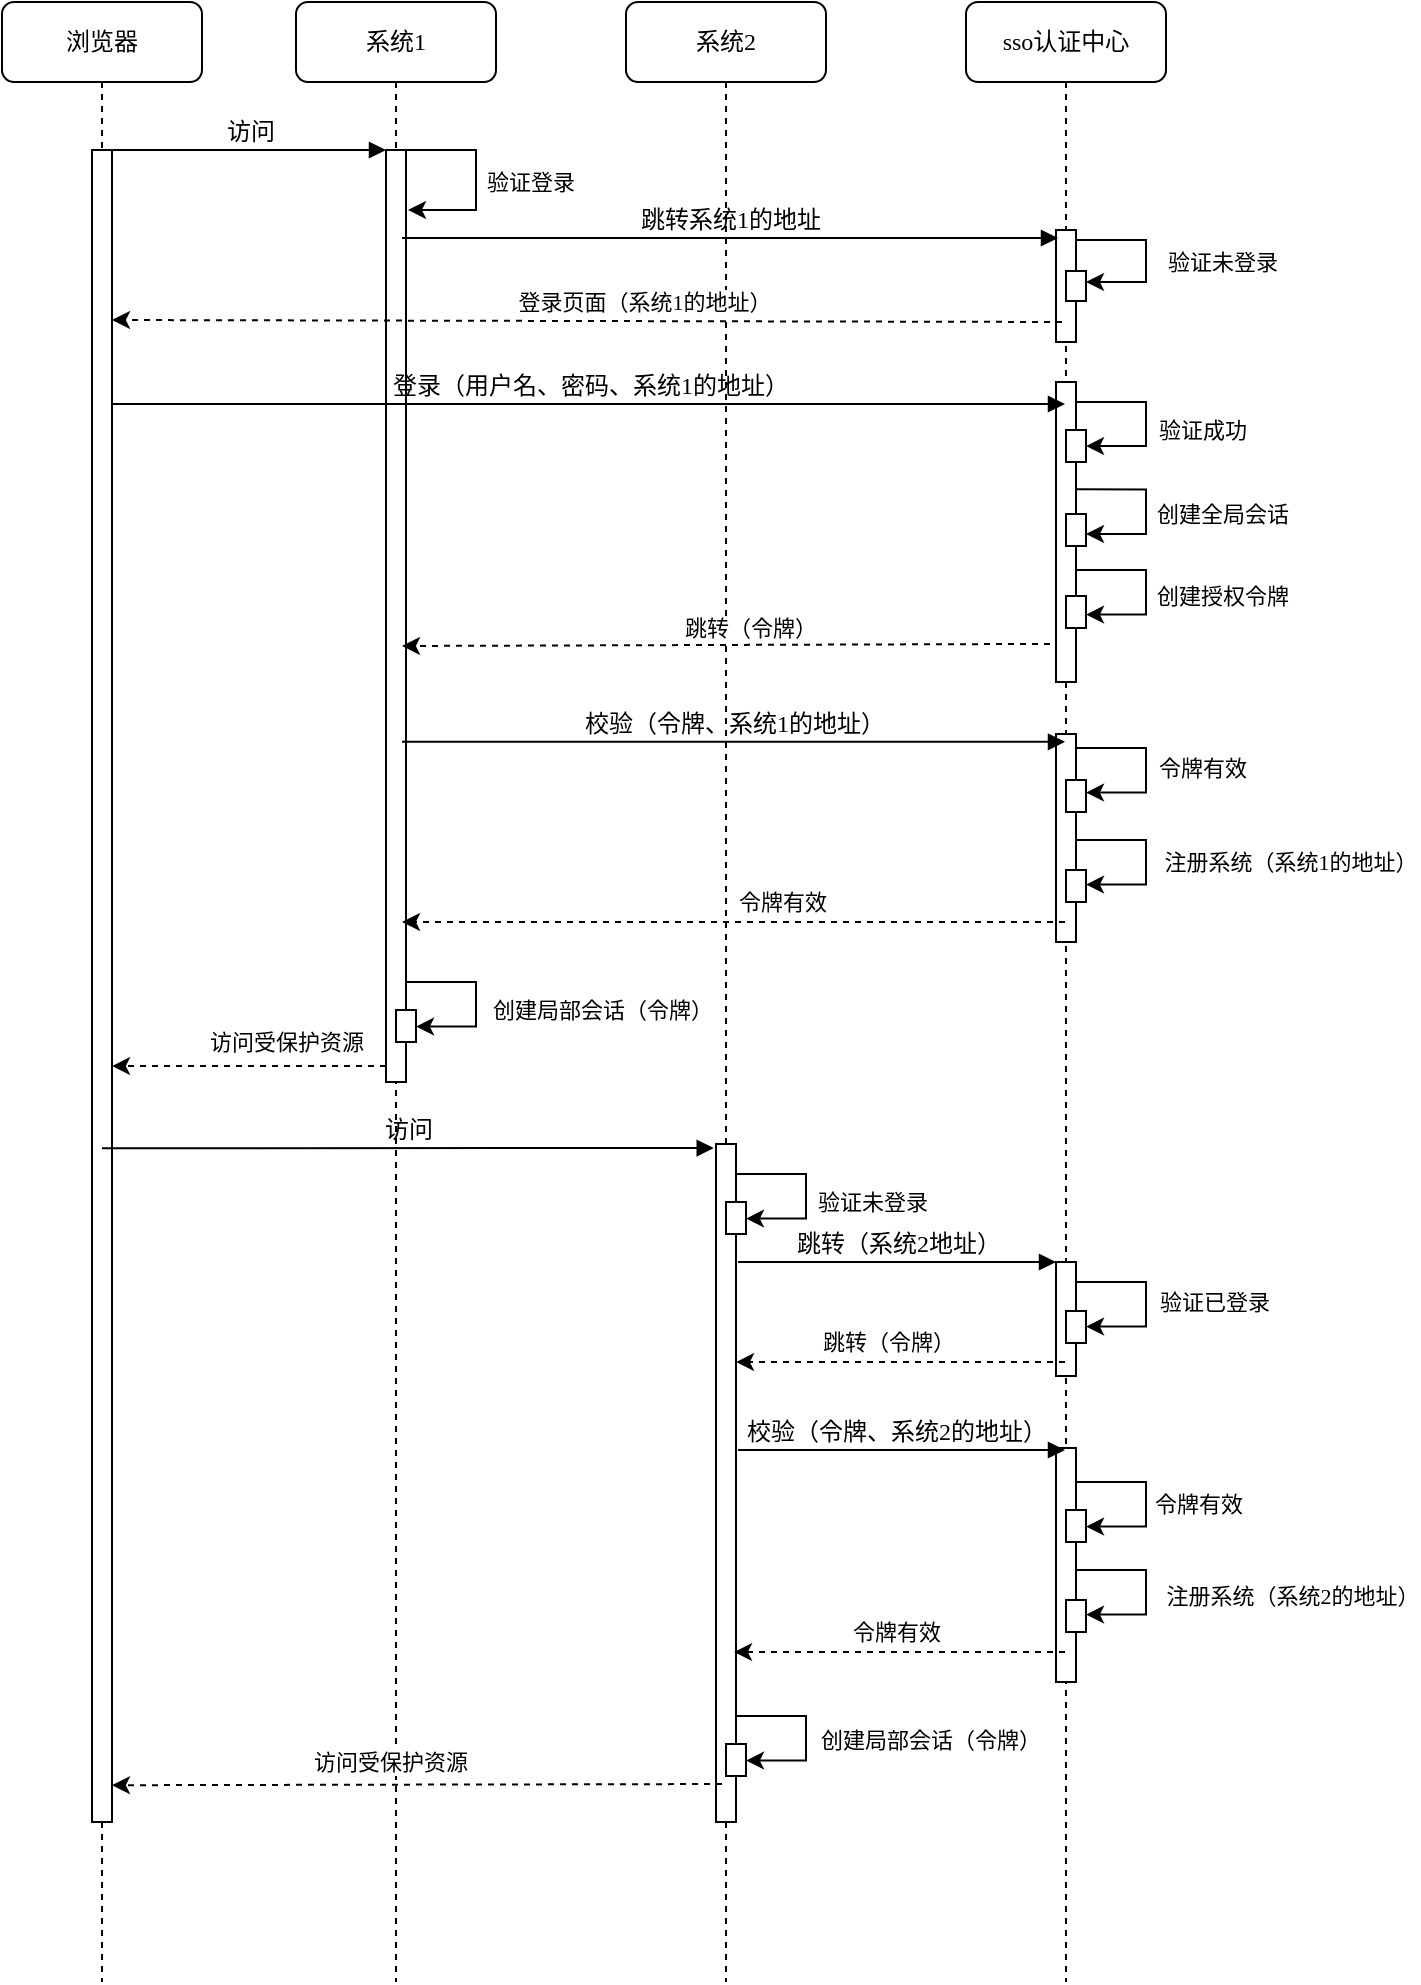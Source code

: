 <mxfile version="20.0.0" type="github" pages="2">
  <diagram id="8Mcmq0ioaoLnQd22ZTMx" name="第 1 页">
    <mxGraphModel dx="755" dy="407" grid="1" gridSize="10" guides="1" tooltips="1" connect="1" arrows="1" fold="1" page="1" pageScale="1" pageWidth="300" pageHeight="900" math="0" shadow="0">
      <root>
        <mxCell id="0" />
        <mxCell id="1" parent="0" />
        <mxCell id="OTKh8FbuxUI6QEmMrQ29-42" value="sso认证中心" style="shape=umlLifeline;perimeter=lifelinePerimeter;whiteSpace=wrap;html=1;container=1;collapsible=0;recursiveResize=0;outlineConnect=0;rounded=1;shadow=0;comic=0;labelBackgroundColor=none;strokeWidth=1;fontFamily=Verdana;fontSize=12;align=center;" vertex="1" parent="1">
          <mxGeometry x="592" y="90" width="100" height="990" as="geometry" />
        </mxCell>
        <mxCell id="OTKh8FbuxUI6QEmMrQ29-75" value="" style="html=1;points=[];perimeter=orthogonalPerimeter;rounded=0;shadow=0;comic=0;labelBackgroundColor=none;strokeWidth=1;fontFamily=Verdana;fontSize=12;align=center;" vertex="1" parent="OTKh8FbuxUI6QEmMrQ29-42">
          <mxGeometry x="45" y="114" width="10" height="56" as="geometry" />
        </mxCell>
        <mxCell id="OTKh8FbuxUI6QEmMrQ29-48" value="" style="html=1;points=[];perimeter=orthogonalPerimeter;rounded=0;shadow=0;comic=0;labelBackgroundColor=none;strokeWidth=1;fontFamily=Verdana;fontSize=12;align=center;" vertex="1" parent="OTKh8FbuxUI6QEmMrQ29-42">
          <mxGeometry x="45" y="190" width="10" height="150" as="geometry" />
        </mxCell>
        <mxCell id="OTKh8FbuxUI6QEmMrQ29-50" value="" style="html=1;points=[];perimeter=orthogonalPerimeter;rounded=0;shadow=0;comic=0;labelBackgroundColor=none;strokeWidth=1;fontFamily=Verdana;fontSize=12;align=center;" vertex="1" parent="OTKh8FbuxUI6QEmMrQ29-42">
          <mxGeometry x="50" y="134.5" width="10" height="15" as="geometry" />
        </mxCell>
        <mxCell id="OTKh8FbuxUI6QEmMrQ29-78" value="" style="endArrow=classic;html=1;exitX=1;exitY=0.071;exitDx=0;exitDy=0;exitPerimeter=0;edgeStyle=orthogonalEdgeStyle;jumpSize=0;rounded=0;" edge="1" parent="OTKh8FbuxUI6QEmMrQ29-42" source="OTKh8FbuxUI6QEmMrQ29-75">
          <mxGeometry width="50" height="50" relative="1" as="geometry">
            <mxPoint x="130" y="154" as="sourcePoint" />
            <mxPoint x="60" y="140" as="targetPoint" />
            <Array as="points">
              <mxPoint x="90" y="119" />
              <mxPoint x="90" y="140" />
              <mxPoint x="60" y="140" />
            </Array>
          </mxGeometry>
        </mxCell>
        <mxCell id="OTKh8FbuxUI6QEmMrQ29-139" value="验证未登录" style="edgeLabel;html=1;align=center;verticalAlign=middle;resizable=0;points=[];fontFamily=Verdana;" vertex="1" connectable="0" parent="OTKh8FbuxUI6QEmMrQ29-78">
          <mxGeometry x="-0.344" y="2" relative="1" as="geometry">
            <mxPoint x="45" y="13" as="offset" />
          </mxGeometry>
        </mxCell>
        <mxCell id="OTKh8FbuxUI6QEmMrQ29-63" value="" style="html=1;points=[];perimeter=orthogonalPerimeter;rounded=0;shadow=0;comic=0;labelBackgroundColor=none;strokeWidth=1;fontFamily=Verdana;fontSize=12;align=center;" vertex="1" parent="OTKh8FbuxUI6QEmMrQ29-42">
          <mxGeometry x="50" y="214" width="10" height="16" as="geometry" />
        </mxCell>
        <mxCell id="OTKh8FbuxUI6QEmMrQ29-82" value="" style="html=1;points=[];perimeter=orthogonalPerimeter;rounded=0;shadow=0;comic=0;labelBackgroundColor=none;strokeWidth=1;fontFamily=Verdana;fontSize=12;align=center;" vertex="1" parent="OTKh8FbuxUI6QEmMrQ29-42">
          <mxGeometry x="50" y="297" width="10" height="16" as="geometry" />
        </mxCell>
        <mxCell id="OTKh8FbuxUI6QEmMrQ29-81" value="" style="html=1;points=[];perimeter=orthogonalPerimeter;rounded=0;shadow=0;comic=0;labelBackgroundColor=none;strokeWidth=1;fontFamily=Verdana;fontSize=12;align=center;" vertex="1" parent="OTKh8FbuxUI6QEmMrQ29-42">
          <mxGeometry x="50" y="256" width="10" height="16" as="geometry" />
        </mxCell>
        <mxCell id="OTKh8FbuxUI6QEmMrQ29-84" value="" style="html=1;points=[];perimeter=orthogonalPerimeter;rounded=0;shadow=0;comic=0;labelBackgroundColor=none;strokeWidth=1;fontFamily=Verdana;fontSize=12;align=center;" vertex="1" parent="OTKh8FbuxUI6QEmMrQ29-42">
          <mxGeometry x="45" y="366" width="10" height="104" as="geometry" />
        </mxCell>
        <mxCell id="OTKh8FbuxUI6QEmMrQ29-85" value="" style="html=1;points=[];perimeter=orthogonalPerimeter;rounded=0;shadow=0;comic=0;labelBackgroundColor=none;strokeWidth=1;fontFamily=Verdana;fontSize=12;align=center;" vertex="1" parent="OTKh8FbuxUI6QEmMrQ29-42">
          <mxGeometry x="50" y="389" width="10" height="16" as="geometry" />
        </mxCell>
        <mxCell id="OTKh8FbuxUI6QEmMrQ29-87" value="" style="html=1;points=[];perimeter=orthogonalPerimeter;rounded=0;shadow=0;comic=0;labelBackgroundColor=none;strokeWidth=1;fontFamily=Verdana;fontSize=12;align=center;" vertex="1" parent="OTKh8FbuxUI6QEmMrQ29-42">
          <mxGeometry x="50" y="434" width="10" height="16" as="geometry" />
        </mxCell>
        <mxCell id="OTKh8FbuxUI6QEmMrQ29-91" value="" style="html=1;points=[];perimeter=orthogonalPerimeter;rounded=0;shadow=0;comic=0;labelBackgroundColor=none;strokeWidth=1;fontFamily=Verdana;fontSize=12;align=center;" vertex="1" parent="OTKh8FbuxUI6QEmMrQ29-42">
          <mxGeometry x="45" y="723" width="10" height="117" as="geometry" />
        </mxCell>
        <mxCell id="OTKh8FbuxUI6QEmMrQ29-92" value="" style="html=1;points=[];perimeter=orthogonalPerimeter;rounded=0;shadow=0;comic=0;labelBackgroundColor=none;strokeWidth=1;fontFamily=Verdana;fontSize=12;align=center;" vertex="1" parent="OTKh8FbuxUI6QEmMrQ29-42">
          <mxGeometry x="50" y="754" width="10" height="16" as="geometry" />
        </mxCell>
        <mxCell id="OTKh8FbuxUI6QEmMrQ29-93" value="" style="html=1;points=[];perimeter=orthogonalPerimeter;rounded=0;shadow=0;comic=0;labelBackgroundColor=none;strokeWidth=1;fontFamily=Verdana;fontSize=12;align=center;" vertex="1" parent="OTKh8FbuxUI6QEmMrQ29-42">
          <mxGeometry x="50" y="799" width="10" height="16" as="geometry" />
        </mxCell>
        <mxCell id="OTKh8FbuxUI6QEmMrQ29-94" value="" style="html=1;points=[];perimeter=orthogonalPerimeter;rounded=0;shadow=0;comic=0;labelBackgroundColor=none;strokeWidth=1;fontFamily=Verdana;fontSize=12;align=center;" vertex="1" parent="OTKh8FbuxUI6QEmMrQ29-42">
          <mxGeometry x="45" y="630" width="10" height="57" as="geometry" />
        </mxCell>
        <mxCell id="OTKh8FbuxUI6QEmMrQ29-95" value="" style="html=1;points=[];perimeter=orthogonalPerimeter;rounded=0;shadow=0;comic=0;labelBackgroundColor=none;strokeWidth=1;fontFamily=Verdana;fontSize=12;align=center;" vertex="1" parent="OTKh8FbuxUI6QEmMrQ29-42">
          <mxGeometry x="50" y="654.5" width="10" height="16" as="geometry" />
        </mxCell>
        <mxCell id="OTKh8FbuxUI6QEmMrQ29-98" value="" style="endArrow=classic;html=1;exitX=1;exitY=0.071;exitDx=0;exitDy=0;exitPerimeter=0;edgeStyle=orthogonalEdgeStyle;jumpSize=0;rounded=0;" edge="1" parent="OTKh8FbuxUI6QEmMrQ29-42">
          <mxGeometry width="50" height="50" relative="1" as="geometry">
            <mxPoint x="55" y="243.686" as="sourcePoint" />
            <mxPoint x="60" y="266" as="targetPoint" />
            <Array as="points">
              <mxPoint x="90" y="244" />
              <mxPoint x="90" y="266" />
              <mxPoint x="60" y="266" />
            </Array>
          </mxGeometry>
        </mxCell>
        <mxCell id="OTKh8FbuxUI6QEmMrQ29-141" value="创建全局会话" style="edgeLabel;html=1;align=center;verticalAlign=middle;resizable=0;points=[];fontFamily=Verdana;" vertex="1" connectable="0" parent="OTKh8FbuxUI6QEmMrQ29-98">
          <mxGeometry x="-0.409" y="2" relative="1" as="geometry">
            <mxPoint x="47" y="14" as="offset" />
          </mxGeometry>
        </mxCell>
        <mxCell id="OTKh8FbuxUI6QEmMrQ29-99" value="" style="endArrow=classic;html=1;exitX=1;exitY=0.071;exitDx=0;exitDy=0;exitPerimeter=0;edgeStyle=orthogonalEdgeStyle;jumpSize=0;rounded=0;" edge="1" parent="OTKh8FbuxUI6QEmMrQ29-42">
          <mxGeometry width="50" height="50" relative="1" as="geometry">
            <mxPoint x="55" y="199.996" as="sourcePoint" />
            <mxPoint x="60" y="222.02" as="targetPoint" />
            <Array as="points">
              <mxPoint x="90" y="200" />
              <mxPoint x="90" y="222" />
            </Array>
          </mxGeometry>
        </mxCell>
        <mxCell id="OTKh8FbuxUI6QEmMrQ29-140" value="验证成功" style="edgeLabel;html=1;align=center;verticalAlign=middle;resizable=0;points=[];fontFamily=Verdana;" vertex="1" connectable="0" parent="OTKh8FbuxUI6QEmMrQ29-99">
          <mxGeometry x="-0.367" relative="1" as="geometry">
            <mxPoint x="35" y="14" as="offset" />
          </mxGeometry>
        </mxCell>
        <mxCell id="OTKh8FbuxUI6QEmMrQ29-100" value="" style="endArrow=classic;html=1;exitX=1;exitY=0.071;exitDx=0;exitDy=0;exitPerimeter=0;edgeStyle=orthogonalEdgeStyle;jumpSize=0;rounded=0;" edge="1" parent="OTKh8FbuxUI6QEmMrQ29-42">
          <mxGeometry width="50" height="50" relative="1" as="geometry">
            <mxPoint x="55" y="283.996" as="sourcePoint" />
            <mxPoint x="60" y="306.31" as="targetPoint" />
            <Array as="points">
              <mxPoint x="90" y="284.31" />
              <mxPoint x="90" y="306.31" />
              <mxPoint x="60" y="306.31" />
            </Array>
          </mxGeometry>
        </mxCell>
        <mxCell id="OTKh8FbuxUI6QEmMrQ29-142" value="创建授权令牌" style="edgeLabel;html=1;align=center;verticalAlign=middle;resizable=0;points=[];fontFamily=Verdana;" vertex="1" connectable="0" parent="OTKh8FbuxUI6QEmMrQ29-100">
          <mxGeometry x="-0.249" y="1" relative="1" as="geometry">
            <mxPoint x="40" y="14" as="offset" />
          </mxGeometry>
        </mxCell>
        <mxCell id="OTKh8FbuxUI6QEmMrQ29-101" value="" style="endArrow=classic;html=1;exitX=1;exitY=0.071;exitDx=0;exitDy=0;exitPerimeter=0;edgeStyle=orthogonalEdgeStyle;jumpSize=0;rounded=0;" edge="1" parent="OTKh8FbuxUI6QEmMrQ29-42">
          <mxGeometry width="50" height="50" relative="1" as="geometry">
            <mxPoint x="55" y="372.996" as="sourcePoint" />
            <mxPoint x="60" y="395.31" as="targetPoint" />
            <Array as="points">
              <mxPoint x="90" y="373.31" />
              <mxPoint x="90" y="395.31" />
              <mxPoint x="60" y="395.31" />
            </Array>
          </mxGeometry>
        </mxCell>
        <mxCell id="OTKh8FbuxUI6QEmMrQ29-143" value="令牌有效" style="edgeLabel;html=1;align=center;verticalAlign=middle;resizable=0;points=[];fontFamily=Verdana;" vertex="1" connectable="0" parent="OTKh8FbuxUI6QEmMrQ29-101">
          <mxGeometry x="-0.25" y="1" relative="1" as="geometry">
            <mxPoint x="30" y="11" as="offset" />
          </mxGeometry>
        </mxCell>
        <mxCell id="OTKh8FbuxUI6QEmMrQ29-102" value="" style="endArrow=classic;html=1;exitX=1;exitY=0.071;exitDx=0;exitDy=0;exitPerimeter=0;edgeStyle=orthogonalEdgeStyle;jumpSize=0;rounded=0;" edge="1" parent="OTKh8FbuxUI6QEmMrQ29-42">
          <mxGeometry width="50" height="50" relative="1" as="geometry">
            <mxPoint x="55" y="418.996" as="sourcePoint" />
            <mxPoint x="60" y="441.31" as="targetPoint" />
            <Array as="points">
              <mxPoint x="90" y="419.31" />
              <mxPoint x="90" y="441.31" />
              <mxPoint x="60" y="441.31" />
            </Array>
          </mxGeometry>
        </mxCell>
        <mxCell id="OTKh8FbuxUI6QEmMrQ29-144" value="注册系统（系统1的地址）" style="edgeLabel;html=1;align=center;verticalAlign=middle;resizable=0;points=[];fontFamily=Verdana;" vertex="1" connectable="0" parent="OTKh8FbuxUI6QEmMrQ29-102">
          <mxGeometry x="-0.177" y="-1" relative="1" as="geometry">
            <mxPoint x="73" y="10" as="offset" />
          </mxGeometry>
        </mxCell>
        <mxCell id="OTKh8FbuxUI6QEmMrQ29-121" value="" style="endArrow=classic;html=1;exitX=1;exitY=0.071;exitDx=0;exitDy=0;exitPerimeter=0;edgeStyle=orthogonalEdgeStyle;jumpSize=0;rounded=0;" edge="1" parent="OTKh8FbuxUI6QEmMrQ29-42">
          <mxGeometry width="50" height="50" relative="1" as="geometry">
            <mxPoint x="55" y="639.996" as="sourcePoint" />
            <mxPoint x="60" y="662.31" as="targetPoint" />
            <Array as="points">
              <mxPoint x="90" y="640.31" />
              <mxPoint x="90" y="662.31" />
              <mxPoint x="60" y="662.31" />
            </Array>
          </mxGeometry>
        </mxCell>
        <mxCell id="OTKh8FbuxUI6QEmMrQ29-145" value="验证已登录" style="edgeLabel;html=1;align=center;verticalAlign=middle;resizable=0;points=[];fontFamily=Verdana;" vertex="1" connectable="0" parent="OTKh8FbuxUI6QEmMrQ29-121">
          <mxGeometry x="-0.198" relative="1" as="geometry">
            <mxPoint x="34" y="10" as="offset" />
          </mxGeometry>
        </mxCell>
        <mxCell id="OTKh8FbuxUI6QEmMrQ29-122" value="" style="endArrow=classic;html=1;exitX=1;exitY=0.071;exitDx=0;exitDy=0;exitPerimeter=0;edgeStyle=orthogonalEdgeStyle;jumpSize=0;rounded=0;" edge="1" parent="OTKh8FbuxUI6QEmMrQ29-42">
          <mxGeometry width="50" height="50" relative="1" as="geometry">
            <mxPoint x="55" y="739.996" as="sourcePoint" />
            <mxPoint x="60" y="762.31" as="targetPoint" />
            <Array as="points">
              <mxPoint x="90" y="740.31" />
              <mxPoint x="90" y="762.31" />
              <mxPoint x="60" y="762.31" />
            </Array>
          </mxGeometry>
        </mxCell>
        <mxCell id="OTKh8FbuxUI6QEmMrQ29-147" value="令牌有效" style="edgeLabel;html=1;align=center;verticalAlign=middle;resizable=0;points=[];fontFamily=Verdana;" vertex="1" connectable="0" parent="OTKh8FbuxUI6QEmMrQ29-122">
          <mxGeometry x="-0.269" y="1" relative="1" as="geometry">
            <mxPoint x="29" y="12" as="offset" />
          </mxGeometry>
        </mxCell>
        <mxCell id="OTKh8FbuxUI6QEmMrQ29-123" value="" style="endArrow=classic;html=1;exitX=1;exitY=0.071;exitDx=0;exitDy=0;exitPerimeter=0;edgeStyle=orthogonalEdgeStyle;jumpSize=0;rounded=0;" edge="1" parent="OTKh8FbuxUI6QEmMrQ29-42">
          <mxGeometry width="50" height="50" relative="1" as="geometry">
            <mxPoint x="55" y="783.996" as="sourcePoint" />
            <mxPoint x="60" y="806.31" as="targetPoint" />
            <Array as="points">
              <mxPoint x="90" y="784.31" />
              <mxPoint x="90" y="806.31" />
              <mxPoint x="60" y="806.31" />
            </Array>
          </mxGeometry>
        </mxCell>
        <mxCell id="OTKh8FbuxUI6QEmMrQ29-148" value="注册系统（系统2的地址）" style="edgeLabel;html=1;align=center;verticalAlign=middle;resizable=0;points=[];fontFamily=Verdana;" vertex="1" connectable="0" parent="OTKh8FbuxUI6QEmMrQ29-123">
          <mxGeometry x="-0.23" relative="1" as="geometry">
            <mxPoint x="74" y="13" as="offset" />
          </mxGeometry>
        </mxCell>
        <mxCell id="OTKh8FbuxUI6QEmMrQ29-38" value="系统1" style="shape=umlLifeline;perimeter=lifelinePerimeter;whiteSpace=wrap;html=1;container=1;collapsible=0;recursiveResize=0;outlineConnect=0;rounded=1;shadow=0;comic=0;labelBackgroundColor=none;strokeWidth=1;fontFamily=Verdana;fontSize=12;align=center;" vertex="1" parent="1">
          <mxGeometry x="257" y="90" width="100" height="990" as="geometry" />
        </mxCell>
        <mxCell id="OTKh8FbuxUI6QEmMrQ29-39" value="" style="html=1;points=[];perimeter=orthogonalPerimeter;rounded=0;shadow=0;comic=0;labelBackgroundColor=none;strokeWidth=1;fontFamily=Verdana;fontSize=12;align=center;" vertex="1" parent="OTKh8FbuxUI6QEmMrQ29-38">
          <mxGeometry x="45" y="74" width="10" height="466" as="geometry" />
        </mxCell>
        <mxCell id="OTKh8FbuxUI6QEmMrQ29-79" value="" style="endArrow=classic;html=1;exitX=1;exitY=0.071;exitDx=0;exitDy=0;exitPerimeter=0;edgeStyle=orthogonalEdgeStyle;jumpSize=0;rounded=0;fontFamily=Verdana;" edge="1" parent="OTKh8FbuxUI6QEmMrQ29-38">
          <mxGeometry width="50" height="50" relative="1" as="geometry">
            <mxPoint x="55" y="74.0" as="sourcePoint" />
            <mxPoint x="56" y="104" as="targetPoint" />
            <Array as="points">
              <mxPoint x="90" y="74" />
              <mxPoint x="90" y="104" />
              <mxPoint x="56" y="104" />
            </Array>
          </mxGeometry>
        </mxCell>
        <mxCell id="OTKh8FbuxUI6QEmMrQ29-138" value="验证登录" style="edgeLabel;html=1;align=center;verticalAlign=middle;resizable=0;points=[];fontFamily=Verdana;" vertex="1" connectable="0" parent="OTKh8FbuxUI6QEmMrQ29-79">
          <mxGeometry x="-0.457" relative="1" as="geometry">
            <mxPoint x="35" y="16" as="offset" />
          </mxGeometry>
        </mxCell>
        <mxCell id="OTKh8FbuxUI6QEmMrQ29-106" value="" style="html=1;points=[];perimeter=orthogonalPerimeter;rounded=0;shadow=0;comic=0;labelBackgroundColor=none;strokeWidth=1;fontFamily=Verdana;fontSize=12;align=center;" vertex="1" parent="OTKh8FbuxUI6QEmMrQ29-38">
          <mxGeometry x="50" y="504" width="10" height="16" as="geometry" />
        </mxCell>
        <mxCell id="OTKh8FbuxUI6QEmMrQ29-107" value="" style="endArrow=classic;html=1;exitX=1;exitY=0.071;exitDx=0;exitDy=0;exitPerimeter=0;edgeStyle=orthogonalEdgeStyle;jumpSize=0;rounded=0;" edge="1" parent="OTKh8FbuxUI6QEmMrQ29-38">
          <mxGeometry width="50" height="50" relative="1" as="geometry">
            <mxPoint x="55" y="489.996" as="sourcePoint" />
            <mxPoint x="60" y="512.31" as="targetPoint" />
            <Array as="points">
              <mxPoint x="90" y="490" />
              <mxPoint x="90" y="512" />
            </Array>
          </mxGeometry>
        </mxCell>
        <mxCell id="OTKh8FbuxUI6QEmMrQ29-130" value="创建局部会话（令牌）" style="edgeLabel;html=1;align=center;verticalAlign=middle;resizable=0;points=[];fontFamily=Verdana;" vertex="1" connectable="0" parent="OTKh8FbuxUI6QEmMrQ29-107">
          <mxGeometry x="-0.29" relative="1" as="geometry">
            <mxPoint x="67" y="14" as="offset" />
          </mxGeometry>
        </mxCell>
        <mxCell id="OTKh8FbuxUI6QEmMrQ29-40" value="系统2" style="shape=umlLifeline;perimeter=lifelinePerimeter;whiteSpace=wrap;html=1;container=1;collapsible=0;recursiveResize=0;outlineConnect=0;rounded=1;shadow=0;comic=0;labelBackgroundColor=none;strokeWidth=1;fontFamily=Verdana;fontSize=12;align=center;" vertex="1" parent="1">
          <mxGeometry x="422" y="90" width="100" height="990" as="geometry" />
        </mxCell>
        <mxCell id="OTKh8FbuxUI6QEmMrQ29-41" value="" style="html=1;points=[];perimeter=orthogonalPerimeter;rounded=0;shadow=0;comic=0;labelBackgroundColor=none;strokeWidth=1;fontFamily=Verdana;fontSize=12;align=center;" vertex="1" parent="OTKh8FbuxUI6QEmMrQ29-40">
          <mxGeometry x="45" y="571" width="10" height="339" as="geometry" />
        </mxCell>
        <mxCell id="OTKh8FbuxUI6QEmMrQ29-114" value="跳转（系统2地址）" style="html=1;verticalAlign=bottom;endArrow=block;labelBackgroundColor=none;fontFamily=Verdana;fontSize=12;" edge="1" parent="OTKh8FbuxUI6QEmMrQ29-40" target="OTKh8FbuxUI6QEmMrQ29-94">
          <mxGeometry relative="1" as="geometry">
            <mxPoint x="56" y="630" as="sourcePoint" />
            <mxPoint x="185" y="630" as="targetPoint" />
          </mxGeometry>
        </mxCell>
        <mxCell id="OTKh8FbuxUI6QEmMrQ29-115" value="" style="endArrow=classic;html=1;rounded=0;jumpSize=0;dashed=1;" edge="1" parent="OTKh8FbuxUI6QEmMrQ29-40" source="OTKh8FbuxUI6QEmMrQ29-42">
          <mxGeometry width="50" height="50" relative="1" as="geometry">
            <mxPoint x="184" y="680" as="sourcePoint" />
            <mxPoint x="55" y="680.05" as="targetPoint" />
            <Array as="points" />
          </mxGeometry>
        </mxCell>
        <mxCell id="OTKh8FbuxUI6QEmMrQ29-133" value="跳转（令牌）" style="edgeLabel;html=1;align=center;verticalAlign=middle;resizable=0;points=[];fontFamily=Verdana;" vertex="1" connectable="0" parent="OTKh8FbuxUI6QEmMrQ29-115">
          <mxGeometry x="0.38" y="1" relative="1" as="geometry">
            <mxPoint x="25" y="-11" as="offset" />
          </mxGeometry>
        </mxCell>
        <mxCell id="OTKh8FbuxUI6QEmMrQ29-46" value="浏览器" style="shape=umlLifeline;perimeter=lifelinePerimeter;whiteSpace=wrap;html=1;container=1;collapsible=0;recursiveResize=0;outlineConnect=0;rounded=1;shadow=0;comic=0;labelBackgroundColor=none;strokeWidth=1;fontFamily=Verdana;fontSize=12;align=center;" vertex="1" parent="1">
          <mxGeometry x="110" y="90" width="100" height="990" as="geometry" />
        </mxCell>
        <mxCell id="OTKh8FbuxUI6QEmMrQ29-47" value="" style="html=1;points=[];perimeter=orthogonalPerimeter;rounded=0;shadow=0;comic=0;labelBackgroundColor=none;strokeWidth=1;fontFamily=Verdana;fontSize=12;align=center;" vertex="1" parent="OTKh8FbuxUI6QEmMrQ29-46">
          <mxGeometry x="45" y="74" width="10" height="836" as="geometry" />
        </mxCell>
        <mxCell id="OTKh8FbuxUI6QEmMrQ29-80" value="" style="endArrow=classic;html=1;rounded=0;jumpSize=0;dashed=1;" edge="1" parent="OTKh8FbuxUI6QEmMrQ29-46">
          <mxGeometry width="50" height="50" relative="1" as="geometry">
            <mxPoint x="530" y="160" as="sourcePoint" />
            <mxPoint x="55" y="159" as="targetPoint" />
          </mxGeometry>
        </mxCell>
        <mxCell id="OTKh8FbuxUI6QEmMrQ29-124" value="登录页面（系统1的地址）" style="edgeLabel;html=1;align=center;verticalAlign=middle;resizable=0;points=[];fontFamily=Verdana;" vertex="1" connectable="0" parent="OTKh8FbuxUI6QEmMrQ29-80">
          <mxGeometry x="-0.302" y="-2" relative="1" as="geometry">
            <mxPoint x="-43" y="-8" as="offset" />
          </mxGeometry>
        </mxCell>
        <mxCell id="OTKh8FbuxUI6QEmMrQ29-54" value="登录（用户名、密码、系统1的地址）" style="html=1;verticalAlign=bottom;endArrow=block;labelBackgroundColor=none;fontFamily=Verdana;fontSize=12;" edge="1" parent="1" target="OTKh8FbuxUI6QEmMrQ29-42">
          <mxGeometry relative="1" as="geometry">
            <mxPoint x="165" y="291" as="sourcePoint" />
            <mxPoint x="595" y="291" as="targetPoint" />
          </mxGeometry>
        </mxCell>
        <mxCell id="OTKh8FbuxUI6QEmMrQ29-61" value="访问" style="html=1;verticalAlign=bottom;endArrow=block;entryX=0;entryY=0;labelBackgroundColor=none;fontFamily=Verdana;fontSize=12;edgeStyle=elbowEdgeStyle;elbow=vertical;" edge="1" parent="1" source="OTKh8FbuxUI6QEmMrQ29-47" target="OTKh8FbuxUI6QEmMrQ29-39">
          <mxGeometry relative="1" as="geometry">
            <mxPoint x="230" y="174" as="sourcePoint" />
          </mxGeometry>
        </mxCell>
        <mxCell id="OTKh8FbuxUI6QEmMrQ29-62" value="跳转系统1的地址" style="html=1;verticalAlign=bottom;endArrow=block;entryX=0.1;entryY=0.071;labelBackgroundColor=none;fontFamily=Verdana;fontSize=12;edgeStyle=elbowEdgeStyle;elbow=vertical;entryDx=0;entryDy=0;entryPerimeter=0;" edge="1" parent="1" target="OTKh8FbuxUI6QEmMrQ29-75">
          <mxGeometry relative="1" as="geometry">
            <mxPoint x="310" y="208" as="sourcePoint" />
            <mxPoint x="455" y="244.0" as="targetPoint" />
            <Array as="points" />
          </mxGeometry>
        </mxCell>
        <mxCell id="OTKh8FbuxUI6QEmMrQ29-103" value="" style="endArrow=classic;html=1;rounded=0;jumpSize=0;dashed=1;exitX=-0.3;exitY=0.873;exitDx=0;exitDy=0;exitPerimeter=0;" edge="1" parent="1" source="OTKh8FbuxUI6QEmMrQ29-48">
          <mxGeometry width="50" height="50" relative="1" as="geometry">
            <mxPoint x="590" y="411.97" as="sourcePoint" />
            <mxPoint x="310" y="412" as="targetPoint" />
          </mxGeometry>
        </mxCell>
        <mxCell id="OTKh8FbuxUI6QEmMrQ29-128" value="跳转（令牌）" style="edgeLabel;html=1;align=center;verticalAlign=middle;resizable=0;points=[];fontFamily=Verdana;" vertex="1" connectable="0" parent="OTKh8FbuxUI6QEmMrQ29-103">
          <mxGeometry x="0.101" y="-2" relative="1" as="geometry">
            <mxPoint x="28" y="-7" as="offset" />
          </mxGeometry>
        </mxCell>
        <mxCell id="OTKh8FbuxUI6QEmMrQ29-105" value="" style="endArrow=classic;html=1;rounded=0;jumpSize=0;dashed=1;" edge="1" parent="1" source="OTKh8FbuxUI6QEmMrQ29-42">
          <mxGeometry width="50" height="50" relative="1" as="geometry">
            <mxPoint x="594" y="550" as="sourcePoint" />
            <mxPoint x="310" y="550" as="targetPoint" />
          </mxGeometry>
        </mxCell>
        <mxCell id="OTKh8FbuxUI6QEmMrQ29-129" value="令牌有效" style="edgeLabel;html=1;align=center;verticalAlign=middle;resizable=0;points=[];fontFamily=Verdana;" vertex="1" connectable="0" parent="OTKh8FbuxUI6QEmMrQ29-105">
          <mxGeometry x="-0.129" y="1" relative="1" as="geometry">
            <mxPoint x="3" y="-11" as="offset" />
          </mxGeometry>
        </mxCell>
        <mxCell id="OTKh8FbuxUI6QEmMrQ29-108" value="" style="endArrow=classic;html=1;rounded=0;jumpSize=0;dashed=1;" edge="1" parent="1" source="OTKh8FbuxUI6QEmMrQ29-39">
          <mxGeometry width="50" height="50" relative="1" as="geometry">
            <mxPoint x="294" y="622" as="sourcePoint" />
            <mxPoint x="165" y="622.05" as="targetPoint" />
          </mxGeometry>
        </mxCell>
        <mxCell id="OTKh8FbuxUI6QEmMrQ29-137" value="访问受保护资源" style="edgeLabel;html=1;align=center;verticalAlign=middle;resizable=0;points=[];fontFamily=Verdana;" vertex="1" connectable="0" parent="OTKh8FbuxUI6QEmMrQ29-108">
          <mxGeometry x="-0.159" y="-2" relative="1" as="geometry">
            <mxPoint x="7" y="-10" as="offset" />
          </mxGeometry>
        </mxCell>
        <mxCell id="OTKh8FbuxUI6QEmMrQ29-112" value="" style="html=1;points=[];perimeter=orthogonalPerimeter;rounded=0;shadow=0;comic=0;labelBackgroundColor=none;strokeWidth=1;fontFamily=Verdana;fontSize=12;align=center;" vertex="1" parent="1">
          <mxGeometry x="472" y="690" width="10" height="16" as="geometry" />
        </mxCell>
        <mxCell id="OTKh8FbuxUI6QEmMrQ29-113" value="" style="endArrow=classic;html=1;exitX=1;exitY=0.071;exitDx=0;exitDy=0;exitPerimeter=0;edgeStyle=orthogonalEdgeStyle;jumpSize=0;rounded=0;" edge="1" parent="1">
          <mxGeometry width="50" height="50" relative="1" as="geometry">
            <mxPoint x="477" y="675.996" as="sourcePoint" />
            <mxPoint x="482" y="698.31" as="targetPoint" />
            <Array as="points">
              <mxPoint x="512" y="676.31" />
              <mxPoint x="512" y="698.31" />
              <mxPoint x="482" y="698.31" />
            </Array>
          </mxGeometry>
        </mxCell>
        <mxCell id="OTKh8FbuxUI6QEmMrQ29-131" value="验证未登录" style="edgeLabel;html=1;align=center;verticalAlign=middle;resizable=0;points=[];fontFamily=Verdana;" vertex="1" connectable="0" parent="OTKh8FbuxUI6QEmMrQ29-113">
          <mxGeometry x="-0.381" y="-1" relative="1" as="geometry">
            <mxPoint x="41" y="13" as="offset" />
          </mxGeometry>
        </mxCell>
        <mxCell id="OTKh8FbuxUI6QEmMrQ29-116" value="校验（令牌、系统2的地址）" style="html=1;verticalAlign=bottom;endArrow=block;labelBackgroundColor=none;fontFamily=Verdana;fontSize=12;" edge="1" parent="1" target="OTKh8FbuxUI6QEmMrQ29-42">
          <mxGeometry x="-0.039" relative="1" as="geometry">
            <mxPoint x="478" y="814" as="sourcePoint" />
            <mxPoint x="607" y="814" as="targetPoint" />
            <mxPoint as="offset" />
          </mxGeometry>
        </mxCell>
        <mxCell id="OTKh8FbuxUI6QEmMrQ29-117" value="" style="endArrow=classic;html=1;rounded=0;jumpSize=0;dashed=1;" edge="1" parent="1" source="OTKh8FbuxUI6QEmMrQ29-42">
          <mxGeometry width="50" height="50" relative="1" as="geometry">
            <mxPoint x="605" y="915" as="sourcePoint" />
            <mxPoint x="476" y="915.05" as="targetPoint" />
          </mxGeometry>
        </mxCell>
        <mxCell id="OTKh8FbuxUI6QEmMrQ29-134" value="令牌有效" style="edgeLabel;html=1;align=center;verticalAlign=middle;resizable=0;points=[];fontFamily=Verdana;" vertex="1" connectable="0" parent="OTKh8FbuxUI6QEmMrQ29-117">
          <mxGeometry x="0.189" y="-2" relative="1" as="geometry">
            <mxPoint x="14" y="-8" as="offset" />
          </mxGeometry>
        </mxCell>
        <mxCell id="OTKh8FbuxUI6QEmMrQ29-118" value="" style="html=1;points=[];perimeter=orthogonalPerimeter;rounded=0;shadow=0;comic=0;labelBackgroundColor=none;strokeWidth=1;fontFamily=Verdana;fontSize=12;align=center;" vertex="1" parent="1">
          <mxGeometry x="472" y="961" width="10" height="16" as="geometry" />
        </mxCell>
        <mxCell id="OTKh8FbuxUI6QEmMrQ29-119" value="" style="endArrow=classic;html=1;exitX=1;exitY=0.071;exitDx=0;exitDy=0;exitPerimeter=0;edgeStyle=orthogonalEdgeStyle;jumpSize=0;rounded=0;" edge="1" parent="1">
          <mxGeometry width="50" height="50" relative="1" as="geometry">
            <mxPoint x="477" y="946.996" as="sourcePoint" />
            <mxPoint x="482" y="969.31" as="targetPoint" />
            <Array as="points">
              <mxPoint x="512" y="947.31" />
              <mxPoint x="512" y="969.31" />
              <mxPoint x="482" y="969.31" />
            </Array>
          </mxGeometry>
        </mxCell>
        <mxCell id="OTKh8FbuxUI6QEmMrQ29-135" value="创建局部会话（令牌）" style="edgeLabel;html=1;align=center;verticalAlign=middle;resizable=0;points=[];fontFamily=Verdana;" vertex="1" connectable="0" parent="OTKh8FbuxUI6QEmMrQ29-119">
          <mxGeometry x="-0.364" relative="1" as="geometry">
            <mxPoint x="69" y="12" as="offset" />
          </mxGeometry>
        </mxCell>
        <mxCell id="OTKh8FbuxUI6QEmMrQ29-120" value="" style="endArrow=classic;html=1;rounded=0;jumpSize=0;dashed=1;exitX=0.3;exitY=0.944;exitDx=0;exitDy=0;exitPerimeter=0;entryX=1;entryY=0.978;entryDx=0;entryDy=0;entryPerimeter=0;" edge="1" parent="1" source="OTKh8FbuxUI6QEmMrQ29-41" target="OTKh8FbuxUI6QEmMrQ29-47">
          <mxGeometry width="50" height="50" relative="1" as="geometry">
            <mxPoint x="460" y="981" as="sourcePoint" />
            <mxPoint x="160" y="981" as="targetPoint" />
          </mxGeometry>
        </mxCell>
        <mxCell id="OTKh8FbuxUI6QEmMrQ29-136" value="访问受保护资源" style="edgeLabel;html=1;align=center;verticalAlign=middle;resizable=0;points=[];fontFamily=Verdana;" vertex="1" connectable="0" parent="OTKh8FbuxUI6QEmMrQ29-120">
          <mxGeometry x="0.186" relative="1" as="geometry">
            <mxPoint x="15" y="-12" as="offset" />
          </mxGeometry>
        </mxCell>
        <mxCell id="OTKh8FbuxUI6QEmMrQ29-109" value="访问" style="html=1;verticalAlign=bottom;endArrow=block;entryX=-0.113;entryY=0.006;labelBackgroundColor=none;fontFamily=Verdana;fontSize=12;entryDx=0;entryDy=0;entryPerimeter=0;exitX=0.5;exitY=0.597;exitDx=0;exitDy=0;exitPerimeter=0;" edge="1" parent="1" source="OTKh8FbuxUI6QEmMrQ29-47" target="OTKh8FbuxUI6QEmMrQ29-41">
          <mxGeometry relative="1" as="geometry">
            <mxPoint x="172" y="663" as="sourcePoint" />
            <mxPoint x="462" y="663" as="targetPoint" />
          </mxGeometry>
        </mxCell>
        <mxCell id="OTKh8FbuxUI6QEmMrQ29-104" value="校验（令牌、系统1的地址）" style="html=1;verticalAlign=bottom;endArrow=block;labelBackgroundColor=none;fontFamily=Verdana;fontSize=12;exitX=0.8;exitY=0.635;exitDx=0;exitDy=0;exitPerimeter=0;" edge="1" parent="1" source="OTKh8FbuxUI6QEmMrQ29-39" target="OTKh8FbuxUI6QEmMrQ29-42">
          <mxGeometry relative="1" as="geometry">
            <mxPoint x="322" y="460" as="sourcePoint" />
            <mxPoint x="607" y="460" as="targetPoint" />
          </mxGeometry>
        </mxCell>
      </root>
    </mxGraphModel>
  </diagram>
  <diagram id="HrFjFPu9NfcljseWr6zG" name="第 2 页">
    <mxGraphModel dx="868" dy="525" grid="1" gridSize="10" guides="1" tooltips="1" connect="1" arrows="1" fold="1" page="1" pageScale="1" pageWidth="300" pageHeight="900" math="0" shadow="0">
      <root>
        <mxCell id="0" />
        <mxCell id="1" parent="0" />
      </root>
    </mxGraphModel>
  </diagram>
</mxfile>

